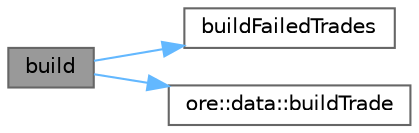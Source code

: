 digraph "build"
{
 // INTERACTIVE_SVG=YES
 // LATEX_PDF_SIZE
  bgcolor="transparent";
  edge [fontname=Helvetica,fontsize=10,labelfontname=Helvetica,labelfontsize=10];
  node [fontname=Helvetica,fontsize=10,shape=box,height=0.2,width=0.4];
  rankdir="LR";
  Node1 [label="build",height=0.2,width=0.4,color="gray40", fillcolor="grey60", style="filled", fontcolor="black",tooltip="Call build on all trades in the portfolio, the context is included in error messages."];
  Node1 -> Node2 [color="steelblue1",style="solid"];
  Node2 [label="buildFailedTrades",height=0.2,width=0.4,color="grey40", fillcolor="white", style="filled",URL="$classore_1_1data_1_1_portfolio.html#aa132f7e3db9728b12a14c975c9714c58",tooltip="Does this portfolio build failed trades?"];
  Node1 -> Node3 [color="steelblue1",style="solid"];
  Node3 [label="ore::data::buildTrade",height=0.2,width=0.4,color="grey40", fillcolor="white", style="filled",URL="$namespaceore_1_1data.html#af7851439c1cfcd8eca85761ced5f9f63",tooltip=" "];
}
